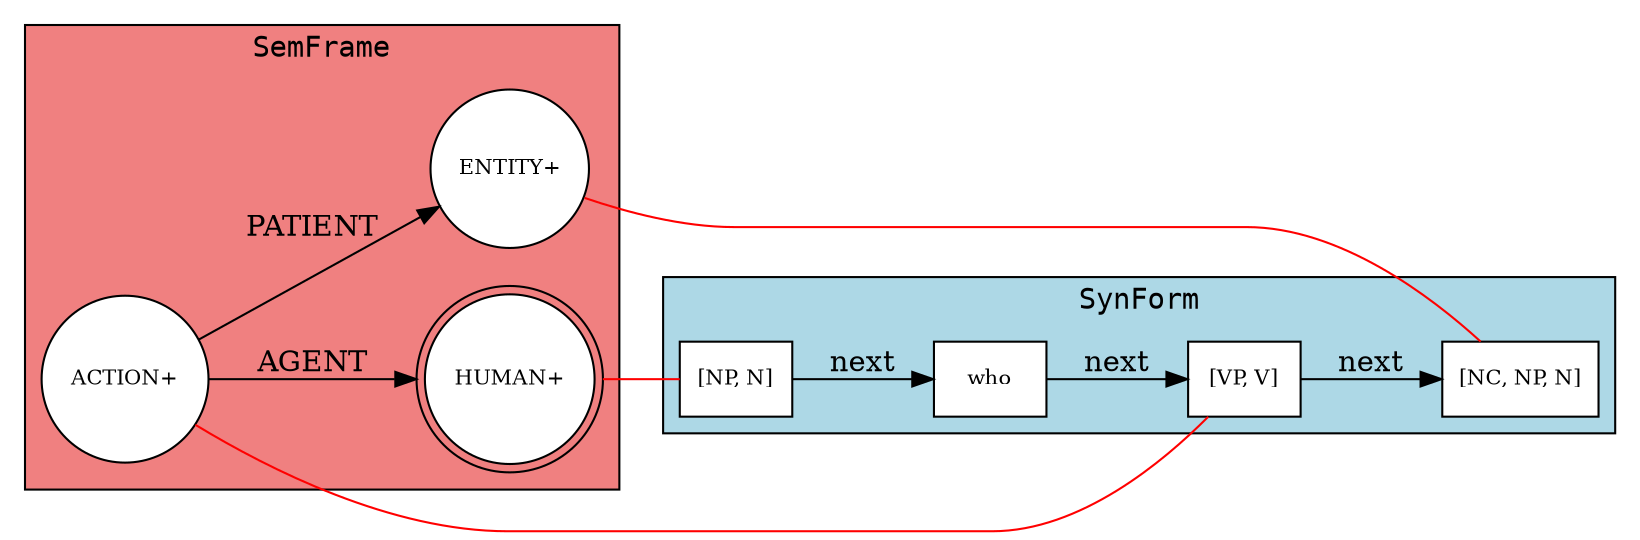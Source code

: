 digraph G {
rankdir=LR;
fontname=consolas;
subgraph cluster_SemFrame {
bgcolor=lightcoral;
label=SemFrame;
SUBJ [style=filled, fontsize=10, fillcolor=white, color=black, shape=doublecircle, label="HUMAN+"];
OBJ [style=filled, fontsize=10, fillcolor=white, color=black, shape=circle, label="ENTITY+"];
ACTION [style=filled, fontsize=10, fillcolor=white, color=black, shape=circle, label="ACTION+"];
ACTION -> SUBJ  [label=AGENT];
ACTION -> OBJ  [label=PATIENT];
}

subgraph cluster_SynForm {
bgcolor=lightblue;
label=SynForm;
S1 [shape=box, fontsize=10, style=filled, fillcolor=white, label="[NP, N]"];
S2 [shape=box, fontsize=10, style=filled, fillcolor=white, label=who];
S1 -> S2  [label=next];
S3 [shape=box, fontsize=10, style=filled, fillcolor=white, label="[VP, V]"];
S2 -> S3  [label=next];
S4 [shape=box, fontsize=10, style=filled, fillcolor=white, label="[NC, NP, N]"];
S3 -> S4  [label=next];
}

ACTION -> S3  [color=red, dir=none, penwidth=1];
OBJ -> S4  [color=red, dir=none, penwidth=1];
SUBJ -> S1  [color=red, dir=none, penwidth=1];
}
